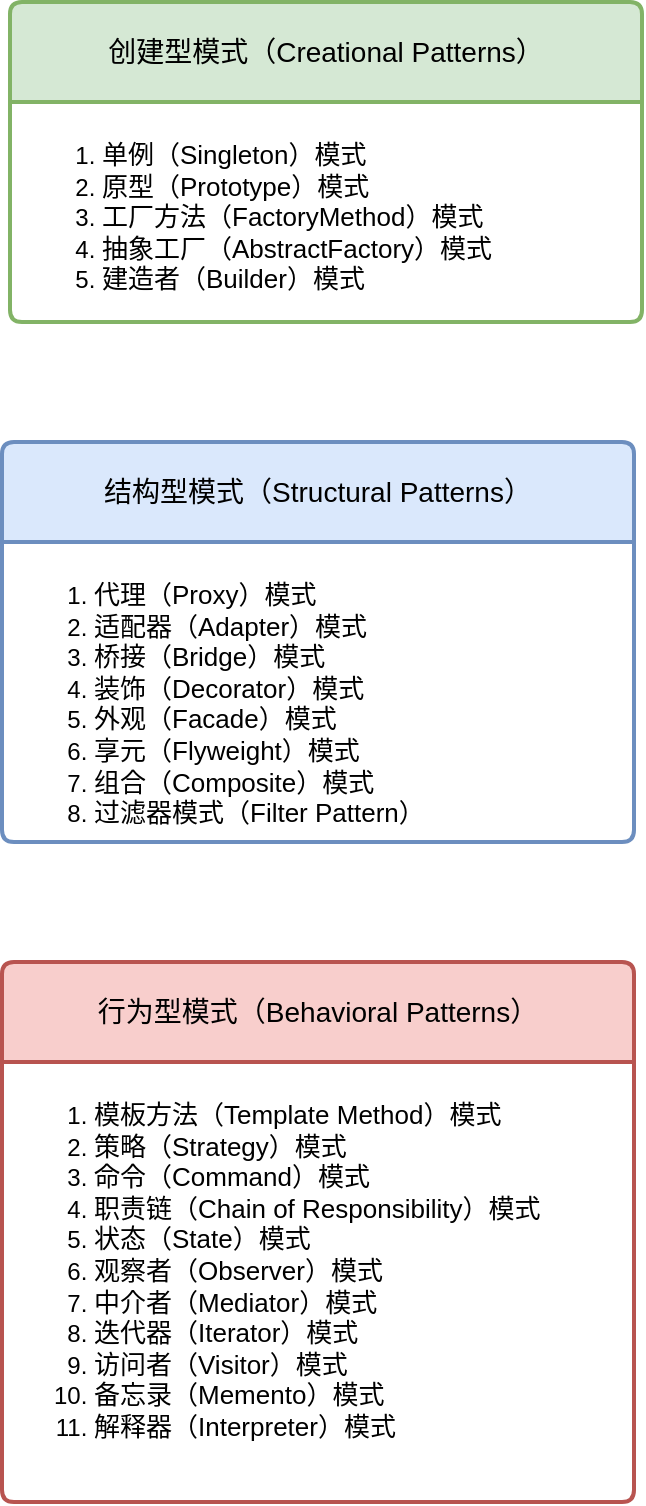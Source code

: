 <mxfile version="28.0.5" pages="3">
  <diagram id="zRVN3s2uPfJnkFUQuOGw" name="设计模式总览">
    <mxGraphModel dx="1426" dy="743" grid="1" gridSize="10" guides="1" tooltips="1" connect="1" arrows="1" fold="1" page="1" pageScale="1" pageWidth="827" pageHeight="1169" math="0" shadow="0">
      <root>
        <mxCell id="0" />
        <mxCell id="1" parent="0" />
        <mxCell id="wAoLEg8Pgq-Iw8aR-I5j-6" value="创建型模式（Creational Patterns）" style="swimlane;childLayout=stackLayout;horizontal=1;startSize=50;horizontalStack=0;rounded=1;fontSize=14;fontStyle=0;strokeWidth=2;resizeParent=0;resizeLast=1;shadow=0;dashed=0;align=center;arcSize=4;whiteSpace=wrap;html=1;fillColor=#d5e8d4;strokeColor=#82b366;" vertex="1" parent="1">
          <mxGeometry x="54" y="110" width="316" height="160" as="geometry" />
        </mxCell>
        <mxCell id="wAoLEg8Pgq-Iw8aR-I5j-7" value="&lt;ol&gt;&lt;li&gt;&lt;font style=&quot;font-size: 13px;&quot;&gt;单例（Singleton）模式&lt;/font&gt;&lt;/li&gt;&lt;li&gt;&lt;font style=&quot;font-size: 13px;&quot;&gt;原型（Prototype）模式&lt;/font&gt;&lt;/li&gt;&lt;li&gt;&lt;font style=&quot;font-size: 13px;&quot;&gt;工厂方法（FactoryMethod）模式&lt;/font&gt;&lt;/li&gt;&lt;li&gt;&lt;font style=&quot;font-size: 13px;&quot;&gt;抽象工厂（AbstractFactory）模式&lt;/font&gt;&lt;/li&gt;&lt;li&gt;&lt;font style=&quot;font-size: 13px;&quot;&gt;建造者（Builder）模式&lt;/font&gt;&lt;/li&gt;&lt;/ol&gt;" style="align=left;strokeColor=none;fillColor=none;spacingLeft=4;spacingRight=4;fontSize=12;verticalAlign=top;resizable=0;rotatable=0;part=1;html=1;whiteSpace=wrap;" vertex="1" parent="wAoLEg8Pgq-Iw8aR-I5j-6">
          <mxGeometry y="50" width="316" height="110" as="geometry" />
        </mxCell>
        <mxCell id="qGMsyxO-o0y64ilo2A73-3" value="结构型模式（Structural Patterns）" style="swimlane;childLayout=stackLayout;horizontal=1;startSize=50;horizontalStack=0;rounded=1;fontSize=14;fontStyle=0;strokeWidth=2;resizeParent=0;resizeLast=1;shadow=0;dashed=0;align=center;arcSize=4;whiteSpace=wrap;html=1;fillColor=#dae8fc;strokeColor=#6c8ebf;" vertex="1" parent="1">
          <mxGeometry x="50" y="330" width="316" height="200" as="geometry" />
        </mxCell>
        <mxCell id="qGMsyxO-o0y64ilo2A73-4" value="&lt;ol&gt;&lt;li&gt;&lt;span style=&quot;font-size: 13px; background-color: transparent; color: light-dark(rgb(0, 0, 0), rgb(255, 255, 255));&quot;&gt;代理（Proxy）模式&lt;/span&gt;&lt;/li&gt;&lt;li&gt;&lt;span style=&quot;font-size: 13px; background-color: transparent; color: light-dark(rgb(0, 0, 0), rgb(255, 255, 255));&quot;&gt;适配器（Adapter）模式&lt;/span&gt;&lt;/li&gt;&lt;li&gt;&lt;span style=&quot;font-size: 13px; background-color: transparent; color: light-dark(rgb(0, 0, 0), rgb(255, 255, 255));&quot;&gt;桥接（Bridge）模式&lt;/span&gt;&lt;/li&gt;&lt;li&gt;&lt;span style=&quot;font-size: 13px; background-color: transparent; color: light-dark(rgb(0, 0, 0), rgb(255, 255, 255));&quot;&gt;装饰（Decorator）模式&lt;/span&gt;&lt;/li&gt;&lt;li&gt;&lt;span style=&quot;font-size: 13px; background-color: transparent; color: light-dark(rgb(0, 0, 0), rgb(255, 255, 255));&quot;&gt;外观（Facade）模式&lt;/span&gt;&lt;/li&gt;&lt;li&gt;&lt;span style=&quot;font-size: 13px; background-color: transparent; color: light-dark(rgb(0, 0, 0), rgb(255, 255, 255));&quot;&gt;享元（Flyweight）模式&lt;/span&gt;&lt;/li&gt;&lt;li&gt;&lt;span style=&quot;font-size: 13px; background-color: transparent; color: light-dark(rgb(0, 0, 0), rgb(255, 255, 255));&quot;&gt;组合（Composite）模式&lt;/span&gt;&lt;/li&gt;&lt;li&gt;&lt;span style=&quot;font-size: 13px; background-color: transparent; color: light-dark(rgb(0, 0, 0), rgb(255, 255, 255));&quot;&gt;过滤器模式（Filter Pattern）&lt;/span&gt;&lt;/li&gt;&lt;/ol&gt;" style="align=left;strokeColor=none;fillColor=none;spacingLeft=4;spacingRight=4;fontSize=12;verticalAlign=top;resizable=0;rotatable=0;part=1;html=1;whiteSpace=wrap;" vertex="1" parent="qGMsyxO-o0y64ilo2A73-3">
          <mxGeometry y="50" width="316" height="150" as="geometry" />
        </mxCell>
        <mxCell id="Pu4IM1onjuimVq4AnpsN-2" value="&lt;span style=&quot;text-align: left;&quot;&gt;&lt;font&gt;行为型模式（Behavioral Patterns）&lt;/font&gt;&lt;/span&gt;" style="swimlane;childLayout=stackLayout;horizontal=1;startSize=50;horizontalStack=0;rounded=1;fontSize=14;fontStyle=0;strokeWidth=2;resizeParent=0;resizeLast=1;shadow=0;dashed=0;align=center;arcSize=4;whiteSpace=wrap;html=1;fillColor=#f8cecc;strokeColor=#b85450;" vertex="1" parent="1">
          <mxGeometry x="50" y="590" width="316" height="270" as="geometry" />
        </mxCell>
        <mxCell id="Pu4IM1onjuimVq4AnpsN-3" value="&lt;ol&gt;&lt;li&gt;&lt;span style=&quot;font-size: 13px; background-color: transparent; color: light-dark(rgb(0, 0, 0), rgb(255, 255, 255));&quot;&gt;模板方法（Template Method）模式&lt;/span&gt;&lt;/li&gt;&lt;li&gt;&lt;span style=&quot;font-size: 13px;&quot;&gt;策略（Strategy）模式&lt;/span&gt;&lt;/li&gt;&lt;li&gt;&lt;span style=&quot;font-size: 13px;&quot;&gt;命令（Command）模式&lt;/span&gt;&lt;/li&gt;&lt;li&gt;&lt;span style=&quot;font-size: 13px;&quot;&gt;职责链（Chain of Responsibility）模式&lt;/span&gt;&lt;/li&gt;&lt;li&gt;&lt;span style=&quot;font-size: 13px;&quot;&gt;状态（State）模式&lt;/span&gt;&lt;/li&gt;&lt;li&gt;&lt;span style=&quot;font-size: 13px;&quot;&gt;观察者（Observer）模式&lt;/span&gt;&lt;/li&gt;&lt;li&gt;&lt;span style=&quot;font-size: 13px;&quot;&gt;中介者（Mediator）模式&lt;/span&gt;&lt;/li&gt;&lt;li&gt;&lt;span style=&quot;font-size: 13px;&quot;&gt;迭代器（Iterator）模式&lt;/span&gt;&lt;/li&gt;&lt;li&gt;&lt;span style=&quot;font-size: 13px;&quot;&gt;访问者（Visitor）模式&lt;/span&gt;&lt;/li&gt;&lt;li&gt;&lt;span style=&quot;font-size: 13px;&quot;&gt;备忘录（Memento）模式&lt;/span&gt;&lt;/li&gt;&lt;li&gt;&lt;span style=&quot;font-size: 13px;&quot;&gt;解释器（Interpreter）模式&lt;/span&gt;&lt;/li&gt;&lt;/ol&gt;" style="align=left;strokeColor=none;fillColor=none;spacingLeft=4;spacingRight=4;fontSize=12;verticalAlign=top;resizable=0;rotatable=0;part=1;html=1;whiteSpace=wrap;" vertex="1" parent="Pu4IM1onjuimVq4AnpsN-2">
          <mxGeometry y="50" width="316" height="220" as="geometry" />
        </mxCell>
      </root>
    </mxGraphModel>
  </diagram>
  <diagram id="s9Nj-BNSNQLIezm4u_ZE" name="创建型-单例设计模式">
    <mxGraphModel dx="786" dy="463" grid="1" gridSize="10" guides="1" tooltips="1" connect="1" arrows="1" fold="1" page="1" pageScale="1" pageWidth="827" pageHeight="1169" math="0" shadow="0">
      <root>
        <mxCell id="0" />
        <mxCell id="1" parent="0" />
      </root>
    </mxGraphModel>
  </diagram>
  <diagram name="创建型-工厂设计模式" id="Page-1">
    <mxGraphModel dx="1426" dy="743" grid="1" gridSize="10" guides="1" tooltips="1" connect="1" arrows="1" fold="1" page="1" pageScale="1" pageWidth="827" pageHeight="1169" math="0" shadow="0">
      <root>
        <mxCell id="0" />
        <mxCell id="1" parent="0" />
        <UserObject label="&lt;div style=&quot;font-size: 1px&quot;&gt;&lt;p style=&quot;text-align:center;margin-left:0;margin-right:0;margin-top:0px;margin-bottom:0px;text-indent:0;vertical-align:middle;direction:ltr;&quot;&gt;&lt;font style=&quot;font-size:12px;font-family:0;color:#000000;direction:ltr;letter-spacing:0px;line-height:120%;opacity:1&quot;&gt;抽象类Car&lt;/font&gt;&lt;/p&gt;&lt;/div&gt;" tags="Background" id="2">
          <mxCell style="verticalAlign=middle;align=center;overflow=width;vsdxID=1;fillColor=#fbeada;gradientColor=none;shape=stencil(hZJLEoIwDIZP06VMSQZ0j3gPRop0rJQpD/H2UoMCLQ67JP2S/EnKMGnKrBYMeNMafRdPmbclwzMDkFUpjGxHi2HKMCm0ETejuyonv84saa2H7m2FgfLCOIiPNgv4iyL8410IVrJawCcMEP/D185Q6XCqzaMgiic+XCbwATaQX+wLod8W18ymTH8mB3eFHnydswjwGVjPgn5b3N3lzuJHYz5ZIZWiiy/f3ROPIfoemL4B);strokeColor=#000000;strokeWidth=2;spacingTop=-3;spacingBottom=-3;spacingLeft=-3;spacingRight=-3;points=[];labelBackgroundColor=none;rounded=0;html=1;whiteSpace=wrap;" parent="1" vertex="1">
            <mxGeometry x="111" y="286" width="100" height="50" as="geometry" />
          </mxCell>
        </UserObject>
        <UserObject label="&lt;div style=&quot;font-size: 1px&quot;&gt;&lt;p style=&quot;text-align:center;margin-left:0;margin-right:0;margin-top:0px;margin-bottom:0px;text-indent:0;vertical-align:middle;direction:ltr;&quot;&gt;&lt;font style=&quot;font-size:12px;font-family:0;color:#000000;direction:ltr;letter-spacing:0px;line-height:120%;opacity:1&quot;&gt;具体类A-VanCar&lt;/font&gt;&lt;/p&gt;&lt;/div&gt;" tags="Background" id="3">
          <mxCell style="verticalAlign=middle;align=center;overflow=width;vsdxID=2;fillColor=#fadcdb;gradientColor=none;shape=stencil(nZBRDoQgDERP03+WHsHFe5iISyOCQdT19kIaIxq//Jtp3zTpAFaTaUYNUkwx+F6v1EYD+AUpyRkdKCYFqACrzgf9C352LfuxyWRWg1/yhT/nRE5IsZWuZtCSK8CPeI0e/hF+jV7AJM4PO7KWCyr390bSiNtEtQM=);strokeColor=#000000;strokeWidth=2;spacingTop=-3;spacingBottom=-3;spacingLeft=-3;spacingRight=-3;points=[];labelBackgroundColor=none;rounded=0;html=1;whiteSpace=wrap;" parent="1" vertex="1">
            <mxGeometry x="295" y="232" width="149" height="54" as="geometry" />
          </mxCell>
        </UserObject>
        <UserObject label="&lt;div style=&quot;font-size: 1px&quot;&gt;&lt;p style=&quot;text-align:center;margin-left:0;margin-right:0;margin-top:0px;margin-bottom:0px;text-indent:0;vertical-align:middle;direction:ltr;&quot;&gt;&lt;font style=&quot;font-size:12px;font-family:0;color:#000000;direction:ltr;letter-spacing:0px;line-height:120%;opacity:1&quot;&gt;具体类B-Sedan&lt;/font&gt;&lt;/p&gt;&lt;/div&gt;" tags="Background" id="4">
          <mxCell style="verticalAlign=middle;align=center;overflow=width;vsdxID=3;fillColor=#fadcdb;gradientColor=none;shape=stencil(nZBRDoQgDERP03+WHsHFe5iISyOCQdT19kIaIxq//Jtp3zTpAFaTaUYNUkwx+F6v1EYD+AUpyRkdKCYFqACrzgf9C352LfuxyWRWg1/yhT/nRE5IsZWuZtCSK8CPeI0e/hF+jV7AJM4PO7KWCyr390bSiNtEtQM=);strokeColor=#000000;strokeWidth=2;spacingTop=-3;spacingBottom=-3;spacingLeft=-3;spacingRight=-3;points=[];labelBackgroundColor=none;rounded=0;html=1;whiteSpace=wrap;" parent="1" vertex="1">
            <mxGeometry x="295" y="336" width="149" height="54" as="geometry" />
          </mxCell>
        </UserObject>
        <UserObject label="&lt;div style=&quot;font-size: 1px&quot;&gt;&lt;p style=&quot;text-align:center;margin-left:0;margin-right:0;margin-top:0px;margin-bottom:0px;text-indent:0;vertical-align:middle;direction:ltr;&quot;&gt;&lt;font style=&quot;font-size:12px;font-family:0;color:#000000;direction:ltr;letter-spacing:0px;line-height:120%;opacity:1&quot;&gt;BuildSimpleCarFactory&lt;/font&gt;&lt;/p&gt;&lt;/div&gt;" tags="Background" id="5">
          <mxCell style="verticalAlign=middle;align=center;overflow=width;vsdxID=4;fillColor=#e5f6da;gradientColor=none;shape=stencil(nZBRDoQgDERP03+WHsHFe5iISyOCQdT19kIaIxq//Jtp3zTpAFaTaUYNUkwx+F6v1EYD+AUpyRkdKCYFqACrzgf9C352LfuxyWRWg1/yhT/nRE5IsZWuZtCSK8CPeI0e/hF+jV7AJM4PO7KWCyr390bSiNtEtQM=);strokeColor=#000000;strokeWidth=2;spacingTop=-3;spacingBottom=-3;spacingLeft=-3;spacingRight=-3;points=[];labelBackgroundColor=none;rounded=0;html=1;whiteSpace=wrap;" parent="1" vertex="1">
            <mxGeometry x="513" y="284" width="197" height="66" as="geometry" />
          </mxCell>
        </UserObject>
        <UserObject label="&lt;div style=&quot;font-size: 1px&quot;&gt;&lt;p style=&quot;text-align:center;margin-left:0;margin-right:0;margin-top:0px;margin-bottom:0px;text-indent:0;vertical-align:middle;direction:ltr;&quot;&gt;&lt;font style=&quot;font-size:12px;font-family:0;color:#000000;direction:ltr;letter-spacing:0px;line-height:120%;opacity:1&quot;&gt;if (&amp;quot;mysql&amp;quot;.equalsIgnoreCase(type)) {&lt;br/&gt;   return &lt;/font&gt;&lt;font style=&quot;font-size:12px;font-family:0;color:#000000;direction:ltr;letter-spacing:0px;line-height:120%;opacity:1&quot;&gt;&lt;b&gt;new MysqlDBConnect&lt;/b&gt;&lt;/font&gt;&lt;font style=&quot;font-size:12px;font-family:0;color:#000000;direction:ltr;letter-spacing:0px;line-height:120%;opacity:1&quot;&gt;(&amp;quot;muser&amp;quot;, &amp;quot;jdbc.mysql&amp;quot;);&lt;br/&gt;} else if (&amp;quot;azure&amp;quot;.equalsIgnoreCase(type)) {&lt;br/&gt;   return &lt;/font&gt;&lt;font style=&quot;font-size:12px;font-family:0;color:#000000;direction:ltr;letter-spacing:0px;line-height:120%;opacity:1&quot;&gt;&lt;b&gt;new AzureDBConnect&lt;/b&gt;&lt;/font&gt;&lt;font style=&quot;font-size:12px;font-family:0;color:#000000;direction:ltr;letter-spacing:0px;line-height:120%;opacity:1&quot;&gt;(&amp;quot;azureUser&amp;quot;, &amp;quot;jdbc.azure&amp;quot;);&lt;br/&gt;}&lt;/font&gt;&lt;/p&gt;&lt;/div&gt;" tags="Background" id="6">
          <mxCell style="verticalAlign=middle;align=center;overflow=width;vsdxID=5;fillColor=#fff7bc;gradientColor=none;shape=stencil(UzV2Ls5ILEhVNTIoLinKz04tz0wpyVA1dlE1MsrMy0gtyiwBslSNXVWNndPyi1LTi/JL81Ig/IJEkEoQKze/DGRCBUSfAUiHkUElMs8NojAnMw9JoaWZnqEZsYoNDVDNNTTVMzIhQbkBHrPJVkqeQiADEXZpmTk5yDLooQwUgsSQsSsA);strokeColor=none;strokeWidth=0;spacingTop=-3;spacingBottom=-3;spacingLeft=-3;spacingRight=-3;points=[];labelBackgroundColor=none;rounded=0;html=1;whiteSpace=wrap;" parent="1" vertex="1">
            <mxGeometry x="790" y="264.5" width="417" height="105" as="geometry" />
          </mxCell>
        </UserObject>
        <UserObject label="" tags="Background" id="7">
          <mxCell style="vsdxID=6;fillColor=#fff7bc;gradientColor=none;shape=stencil(UzV2Ls5ILEhVNTIoLinKz04tz0wpyVA1dlE1MsrMy0gtyiwBslSNXVWNndPyi1LTi/JL81Ig/IJEkEoQKze/DGRCBUSfpZmeoRlIl5FBJUTEAMxzgyjOyczDq9jQVM/IBLcGQwMDUpQTcAyQgfBGWmZODrIMuoeBQpDAMnYFAA==);strokeColor=none;strokeWidth=0;spacingTop=-3;spacingBottom=-3;spacingLeft=-3;spacingRight=-3;points=[];labelBackgroundColor=none;rounded=0;html=1;whiteSpace=wrap;" parent="1" vertex="1">
            <mxGeometry x="762" y="258" width="417" height="105" as="geometry" />
          </mxCell>
        </UserObject>
        <UserObject label="" tags="Background" id="8">
          <mxCell style="vsdxID=7;fillColor=none;gradientColor=none;shape=stencil(UzV2Ls5ILEhVNTIoLinKz04tz0wpyVA1dlE1MsrMy0gtyiwBslSNXVWNndPyi1LTi/JL81Ig/IJEkEoQKze/DGRCBUSfAUiHkUElMs8NojAnMw9JoaWZnqEZsYoNDVDNNTTVMzIhQbkBHrPJVkqeQiADEXZADnrAAoUgkWLsCgA=);strokeColor=none;strokeWidth=0;spacingTop=-3;spacingBottom=-3;spacingLeft=-3;spacingRight=-3;points=[];labelBackgroundColor=none;rounded=0;html=1;whiteSpace=wrap;" parent="1" vertex="1">
            <mxGeometry x="762" y="258" width="417" height="105" as="geometry" />
          </mxCell>
        </UserObject>
        <UserObject label="&lt;div style=&quot;font-size: 1px&quot;&gt;&lt;p style=&quot;text-align:center;margin-left:0;margin-right:0;margin-top:0px;margin-bottom:0px;text-indent:0;vertical-align:middle;direction:ltr;&quot;&gt;&lt;font style=&quot;font-size: 16px; color: rgb(0, 0, 0); direction: ltr; letter-spacing: 0px; line-height: 120%; opacity: 1;&quot;&gt;&lt;b&gt;简单工厂模式：&lt;/b&gt;&lt;/font&gt;&lt;/p&gt;&lt;/div&gt;" tags="Background" id="9">
          <mxCell style="verticalAlign=middle;align=center;overflow=width;vsdxID=8;fillColor=none;gradientColor=none;shape=stencil(nZBLDoAgDERP0z3SI/i5B4koRAWC+Lu9kMaIxpW7mfZNkw5gOSvhJHA2B28Huek2KMAKONdGSa9DVIA1YNlZL3tvF9OSdyKRSU12TRd2yrGU4OzIXUPgqE0GFuw3evlP+Df6AKO4P6Ry8t27jTiiJrE+AQ==);strokeColor=#000000;strokeWidth=2;spacingTop=-3;spacingBottom=-3;spacingLeft=-3;spacingRight=-3;points=[];labelBackgroundColor=none;rounded=0;html=1;whiteSpace=wrap;" parent="1" vertex="1">
            <mxGeometry x="111" y="150" width="127" height="40" as="geometry" />
          </mxCell>
        </UserObject>
        <UserObject label="&lt;div style=&quot;font-size: 1px&quot;&gt;&lt;p style=&quot;text-align:center;margin-left:0;margin-right:0;margin-top:0px;margin-bottom:0px;text-indent:0;vertical-align:middle;direction:ltr;&quot;&gt;&lt;font style=&quot;font-size: 12px; color: rgb(0, 0, 0); direction: ltr; letter-spacing: 0px; line-height: 120%; opacity: 1;&quot;&gt;违背开闭原则，说白了就是代码耦合度高。&lt;/font&gt;&lt;/p&gt;&lt;p style=&quot;text-align:center;margin-left:0;margin-right:0;margin-top:0px;margin-bottom:0px;text-indent:0;vertical-align:middle;direction:ltr;&quot;&gt;&lt;font style=&quot;font-size: 12px; color: rgb(0, 0, 0); direction: ltr; letter-spacing: 0px; line-height: 120%; opacity: 1;&quot;&gt;如果你要扩展，就要新增else&lt;/font&gt;&lt;/p&gt;&lt;/div&gt;" tags="Background" id="10">
          <mxCell style="verticalAlign=middle;align=center;overflow=width;vsdxID=9;fillColor=none;gradientColor=none;shape=stencil(nZBLDoAgDERP0z3SI/i5B4koRAWC+Lu9kMaIxpW7mfZNkw5gOSvhJHA2B28Huek2KMAKONdGSa9DVIA1YNlZL3tvF9OSdyKRSU12TRd2yrGU4OzIXUPgqE0GFuw3evlP+Df6AKO4P6Ry8t27jTiiJrE+AQ==);strokeColor=#000000;strokeWidth=2;spacingTop=-3;spacingBottom=-3;spacingLeft=-3;spacingRight=-3;points=[];labelBackgroundColor=none;rounded=0;html=1;whiteSpace=wrap;" parent="1" vertex="1">
            <mxGeometry x="111" y="450" width="387" height="40" as="geometry" />
          </mxCell>
        </UserObject>
        <UserObject label="&lt;div style=&quot;font-size: 1px&quot;&gt;&lt;p style=&quot;text-align:center;margin-left:0;margin-right:0;margin-top:0px;margin-bottom:0px;text-indent:0;vertical-align:middle;direction:ltr;&quot;&gt;&lt;font style=&quot;font-size:12px;font-family:0;color:#000000;direction:ltr;letter-spacing:0px;line-height:120%;opacity:1&quot;&gt;extends&lt;/font&gt;&lt;/p&gt;&lt;/div&gt;" tags="Background" id="11">
          <mxCell style="vsdxID=10;edgeStyle=none;startArrow=none;endArrow=block;startSize=5;endSize=5;strokeWidth=2;spacingTop=0;spacingBottom=0;spacingLeft=0;spacingRight=0;verticalAlign=middle;html=1;labelBackgroundColor=#ffffff;rounded=0;align=center;exitX=0;exitY=0.5;exitDx=0;exitDy=0;exitPerimeter=0;entryX=0.5;entryY=1;entryDx=0;entryDy=0;entryPerimeter=0;" parent="1" source="4" target="2" edge="1">
            <mxGeometry x="-0.317" y="7" relative="1" as="geometry">
              <mxPoint as="offset" />
              <Array as="points">
                <mxPoint x="161" y="363" />
              </Array>
            </mxGeometry>
          </mxCell>
        </UserObject>
        <UserObject label="&lt;div style=&quot;font-size: 1px&quot;&gt;&lt;p style=&quot;text-align:center;margin-left:0;margin-right:0;margin-top:0px;margin-bottom:0px;text-indent:0;vertical-align:middle;direction:ltr;&quot;&gt;&lt;font style=&quot;font-size:12px;font-family:0;color:#000000;direction:ltr;letter-spacing:0px;line-height:120%;opacity:1&quot;&gt;extends&lt;/font&gt;&lt;/p&gt;&lt;/div&gt;" tags="Background" id="12">
          <mxCell style="vsdxID=11;edgeStyle=none;startArrow=none;endArrow=block;startSize=5;endSize=5;strokeWidth=2;spacingTop=0;spacingBottom=0;spacingLeft=0;spacingRight=0;verticalAlign=middle;html=1;labelBackgroundColor=#ffffff;rounded=0;align=center;exitX=0;exitY=0.5;exitDx=0;exitDy=0;exitPerimeter=0;entryX=0.5;entryY=0;entryDx=0;entryDy=0;entryPerimeter=0;" parent="1" source="3" target="2" edge="1">
            <mxGeometry relative="1" as="geometry">
              <mxPoint x="34" as="offset" />
              <Array as="points">
                <mxPoint x="161" y="259" />
              </Array>
            </mxGeometry>
          </mxCell>
        </UserObject>
        <UserObject label="" tags="Background" id="13">
          <mxCell style="vsdxID=12;edgeStyle=none;dashed=1;dashPattern=1.00 4.00;startArrow=none;endArrow=block;startSize=5;endSize=5;strokeWidth=2;spacingTop=0;spacingBottom=0;spacingLeft=0;spacingRight=0;verticalAlign=middle;html=1;labelBackgroundColor=#ffffff;rounded=0;exitX=0.497;exitY=0;exitDx=0;exitDy=0;exitPerimeter=0;entryX=1;entryY=0.5;entryDx=0;entryDy=0;entryPerimeter=0;" parent="1" source="5" target="3" edge="1">
            <mxGeometry relative="1" as="geometry">
              <mxPoint x="70" y="101" as="offset" />
              <Array as="points">
                <mxPoint x="608" y="259" />
              </Array>
            </mxGeometry>
          </mxCell>
        </UserObject>
        <UserObject label="" tags="Background" id="14">
          <mxCell style="vsdxID=13;edgeStyle=none;dashed=1;dashPattern=1.00 4.00;startArrow=none;endArrow=block;startSize=5;endSize=5;strokeWidth=2;spacingTop=0;spacingBottom=0;spacingLeft=0;spacingRight=0;verticalAlign=middle;html=1;labelBackgroundColor=#ffffff;rounded=0;exitX=0.497;exitY=1;exitDx=0;exitDy=0;exitPerimeter=0;entryX=1;entryY=0.5;entryDx=0;entryDy=0;entryPerimeter=0;" parent="1" source="5" target="4" edge="1">
            <mxGeometry relative="1" as="geometry">
              <mxPoint x="70" y="101" as="offset" />
              <Array as="points">
                <mxPoint x="608" y="363" />
              </Array>
            </mxGeometry>
          </mxCell>
        </UserObject>
        <UserObject label="" tags="Background" id="15">
          <mxCell style="vsdxID=14;edgeStyle=none;startArrow=none;endArrow=block;startSize=5;endSize=5;strokeWidth=2;spacingTop=0;spacingBottom=0;spacingLeft=0;spacingRight=0;verticalAlign=middle;html=1;labelBackgroundColor=#ffffff;rounded=0;exitX=1;exitY=0.5;exitDx=0;exitDy=0;exitPerimeter=0;entryX=0;entryY=0.505;entryDx=0;entryDy=0;entryPerimeter=0;" parent="1" source="5" target="6" edge="1">
            <mxGeometry relative="1" as="geometry">
              <mxPoint x="-29" y="102" as="offset" />
              <Array as="points" />
            </mxGeometry>
          </mxCell>
        </UserObject>
        <UserObject label="&lt;div style=&quot;&quot;&gt;&lt;p style=&quot;text-align: center; margin: 0px; text-indent: 0px; vertical-align: middle; direction: ltr;&quot;&gt;&lt;span style=&quot;font-size: 16px;&quot;&gt;&lt;b&gt;工厂方法模式&lt;/b&gt;&lt;/span&gt;&lt;/p&gt;&lt;/div&gt;" tags="Background" id="YFfJXEZBGBs_gFEX884V-15">
          <mxCell style="verticalAlign=middle;align=center;overflow=width;vsdxID=8;fillColor=none;gradientColor=none;shape=stencil(nZBLDoAgDERP0z3SI/i5B4koRAWC+Lu9kMaIxpW7mfZNkw5gOSvhJHA2B28Huek2KMAKONdGSa9DVIA1YNlZL3tvF9OSdyKRSU12TRd2yrGU4OzIXUPgqE0GFuw3evlP+Df6AKO4P6Ry8t27jTiiJrE+AQ==);strokeColor=#000000;strokeWidth=2;spacingTop=-3;spacingBottom=-3;spacingLeft=-3;spacingRight=-3;points=[];labelBackgroundColor=none;rounded=0;html=1;whiteSpace=wrap;" vertex="1" parent="1">
            <mxGeometry x="111" y="630" width="127" height="40" as="geometry" />
          </mxCell>
        </UserObject>
        <mxCell id="YFfJXEZBGBs_gFEX884V-17" value="抽象类DBConnect" style="rounded=1;whiteSpace=wrap;html=1;fillColor=#ffe6cc;strokeColor=#d79b00;" vertex="1" parent="1">
          <mxGeometry x="80" y="760" width="120" height="60" as="geometry" />
        </mxCell>
        <mxCell id="YFfJXEZBGBs_gFEX884V-20" value="" style="edgeStyle=orthogonalEdgeStyle;rounded=0;orthogonalLoop=1;jettySize=auto;html=1;" edge="1" parent="1" source="YFfJXEZBGBs_gFEX884V-18" target="YFfJXEZBGBs_gFEX884V-17">
          <mxGeometry relative="1" as="geometry">
            <Array as="points">
              <mxPoint x="150" y="730" />
            </Array>
          </mxGeometry>
        </mxCell>
        <mxCell id="YFfJXEZBGBs_gFEX884V-23" value="extends" style="edgeLabel;html=1;align=center;verticalAlign=middle;resizable=0;points=[];" vertex="1" connectable="0" parent="YFfJXEZBGBs_gFEX884V-20">
          <mxGeometry x="-0.222" y="1" relative="1" as="geometry">
            <mxPoint as="offset" />
          </mxGeometry>
        </mxCell>
        <mxCell id="YFfJXEZBGBs_gFEX884V-18" value="具体类-MysqlConnect" style="rounded=0;whiteSpace=wrap;html=1;fillColor=#f8cecc;strokeColor=#b85450;" vertex="1" parent="1">
          <mxGeometry x="300" y="700" width="160" height="60" as="geometry" />
        </mxCell>
        <mxCell id="YFfJXEZBGBs_gFEX884V-19" value="具体类-AzureConnect" style="rounded=0;whiteSpace=wrap;html=1;fillColor=#f8cecc;strokeColor=#b85450;" vertex="1" parent="1">
          <mxGeometry x="300" y="830" width="160" height="60" as="geometry" />
        </mxCell>
        <mxCell id="YFfJXEZBGBs_gFEX884V-25" style="edgeStyle=orthogonalEdgeStyle;rounded=0;orthogonalLoop=1;jettySize=auto;html=1;entryX=0.583;entryY=1.033;entryDx=0;entryDy=0;entryPerimeter=0;" edge="1" parent="1" source="YFfJXEZBGBs_gFEX884V-19" target="YFfJXEZBGBs_gFEX884V-17">
          <mxGeometry relative="1" as="geometry" />
        </mxCell>
        <mxCell id="YFfJXEZBGBs_gFEX884V-26" value="extends" style="edgeLabel;html=1;align=center;verticalAlign=middle;resizable=0;points=[];" vertex="1" connectable="0" parent="YFfJXEZBGBs_gFEX884V-25">
          <mxGeometry x="-0.426" y="2" relative="1" as="geometry">
            <mxPoint x="-6" y="-2" as="offset" />
          </mxGeometry>
        </mxCell>
        <mxCell id="YFfJXEZBGBs_gFEX884V-30" style="edgeStyle=orthogonalEdgeStyle;rounded=0;orthogonalLoop=1;jettySize=auto;html=1;entryX=0.5;entryY=0;entryDx=0;entryDy=0;" edge="1" parent="1" source="YFfJXEZBGBs_gFEX884V-27" target="YFfJXEZBGBs_gFEX884V-28">
          <mxGeometry relative="1" as="geometry" />
        </mxCell>
        <mxCell id="YFfJXEZBGBs_gFEX884V-32" value="extends" style="edgeLabel;html=1;align=center;verticalAlign=middle;resizable=0;points=[];" vertex="1" connectable="0" parent="YFfJXEZBGBs_gFEX884V-30">
          <mxGeometry x="-0.348" y="1" relative="1" as="geometry">
            <mxPoint as="offset" />
          </mxGeometry>
        </mxCell>
        <mxCell id="YFfJXEZBGBs_gFEX884V-39" style="edgeStyle=orthogonalEdgeStyle;rounded=0;orthogonalLoop=1;jettySize=auto;html=1;entryX=1;entryY=0.5;entryDx=0;entryDy=0;dashed=1;" edge="1" parent="1" source="YFfJXEZBGBs_gFEX884V-27" target="YFfJXEZBGBs_gFEX884V-18">
          <mxGeometry relative="1" as="geometry" />
        </mxCell>
        <mxCell id="YFfJXEZBGBs_gFEX884V-27" value="具体工厂类-MysqlConnectFactory" style="rounded=0;whiteSpace=wrap;html=1;fillColor=#dae8fc;strokeColor=#6c8ebf;" vertex="1" parent="1">
          <mxGeometry x="600" y="700" width="162" height="60" as="geometry" />
        </mxCell>
        <mxCell id="YFfJXEZBGBs_gFEX884V-28" value="抽象工厂类-AbstractDBConnectFactory" style="rounded=1;whiteSpace=wrap;html=1;fillColor=#d5e8d4;strokeColor=#82b366;" vertex="1" parent="1">
          <mxGeometry x="827" y="760" width="280" height="60" as="geometry" />
        </mxCell>
        <mxCell id="YFfJXEZBGBs_gFEX884V-31" style="edgeStyle=orthogonalEdgeStyle;rounded=0;orthogonalLoop=1;jettySize=auto;html=1;entryX=0.5;entryY=1;entryDx=0;entryDy=0;" edge="1" parent="1" source="YFfJXEZBGBs_gFEX884V-29" target="YFfJXEZBGBs_gFEX884V-28">
          <mxGeometry relative="1" as="geometry" />
        </mxCell>
        <mxCell id="YFfJXEZBGBs_gFEX884V-33" value="extends" style="edgeLabel;html=1;align=center;verticalAlign=middle;resizable=0;points=[];" vertex="1" connectable="0" parent="YFfJXEZBGBs_gFEX884V-31">
          <mxGeometry x="-0.369" y="-2" relative="1" as="geometry">
            <mxPoint as="offset" />
          </mxGeometry>
        </mxCell>
        <mxCell id="YFfJXEZBGBs_gFEX884V-40" style="edgeStyle=orthogonalEdgeStyle;rounded=0;orthogonalLoop=1;jettySize=auto;html=1;entryX=1;entryY=0.5;entryDx=0;entryDy=0;dashed=1;" edge="1" parent="1" source="YFfJXEZBGBs_gFEX884V-29" target="YFfJXEZBGBs_gFEX884V-19">
          <mxGeometry relative="1" as="geometry" />
        </mxCell>
        <mxCell id="YFfJXEZBGBs_gFEX884V-29" value="具体工厂类-AzureConnectFactory" style="rounded=0;whiteSpace=wrap;html=1;fillColor=#dae8fc;strokeColor=#6c8ebf;" vertex="1" parent="1">
          <mxGeometry x="602" y="830" width="160" height="60" as="geometry" />
        </mxCell>
        <mxCell id="YFfJXEZBGBs_gFEX884V-34" value="用来创建MysqlConnect对象" style="text;html=1;align=center;verticalAlign=middle;whiteSpace=wrap;rounded=0;" vertex="1" parent="1">
          <mxGeometry x="610" y="670" width="170" height="30" as="geometry" />
        </mxCell>
        <mxCell id="YFfJXEZBGBs_gFEX884V-35" value="用来创建AzureConnect对象" style="text;html=1;align=center;verticalAlign=middle;whiteSpace=wrap;rounded=0;" vertex="1" parent="1">
          <mxGeometry x="602" y="890" width="170" height="30" as="geometry" />
        </mxCell>
        <mxCell id="YFfJXEZBGBs_gFEX884V-41" value="满足了开闭原则。如果想要获取其他DB连接的对象，就去新建xxxConnect类，以及具体工厂类xxxConnectFactory&lt;div&gt;虽说满足了开闭原则，&lt;/div&gt;&lt;div&gt;但是会发现如果想要增加一个功能，那么类就会增加两个。&amp;nbsp;&lt;/div&gt;&lt;div&gt;1： 复杂度增加&lt;/div&gt;&lt;div&gt;2： 产品功能单一。&lt;/div&gt;&lt;div&gt;&lt;br&gt;&lt;/div&gt;&lt;div&gt;比如说：我现在想要让它MQ的连接呢？github的连接？文件服务器的连接？&lt;/div&gt;" style="text;html=1;align=left;verticalAlign=top;whiteSpace=wrap;rounded=0;" vertex="1" parent="1">
          <mxGeometry x="120" y="980" width="430" height="100" as="geometry" />
        </mxCell>
        <UserObject label="&lt;div style=&quot;&quot;&gt;&lt;p style=&quot;text-align: center; margin: 0px; text-indent: 0px; vertical-align: middle; direction: ltr;&quot;&gt;&lt;span style=&quot;font-size: 16px;&quot;&gt;&lt;b&gt;抽象工厂模式&lt;/b&gt;&lt;/span&gt;&lt;/p&gt;&lt;/div&gt;" tags="Background" id="9ifcQX4vvn5vu0cJJsfU-15">
          <mxCell style="verticalAlign=middle;align=center;overflow=width;vsdxID=8;fillColor=none;gradientColor=none;shape=stencil(nZBLDoAgDERP0z3SI/i5B4koRAWC+Lu9kMaIxpW7mfZNkw5gOSvhJHA2B28Huek2KMAKONdGSa9DVIA1YNlZL3tvF9OSdyKRSU12TRd2yrGU4OzIXUPgqE0GFuw3evlP+Df6AKO4P6Ry8t27jTiiJrE+AQ==);strokeColor=#000000;strokeWidth=2;spacingTop=-3;spacingBottom=-3;spacingLeft=-3;spacingRight=-3;points=[];labelBackgroundColor=none;rounded=0;html=1;whiteSpace=wrap;" vertex="1" parent="1">
            <mxGeometry x="130" y="1291" width="127" height="40" as="geometry" />
          </mxCell>
        </UserObject>
        <mxCell id="9ifcQX4vvn5vu0cJJsfU-16" style="edgeStyle=orthogonalEdgeStyle;rounded=0;orthogonalLoop=1;jettySize=auto;html=1;entryX=0.5;entryY=0;entryDx=0;entryDy=0;startArrow=classic;startFill=1;endArrow=none;endFill=0;" edge="1" parent="1" source="9ifcQX4vvn5vu0cJJsfU-18" target="9ifcQX4vvn5vu0cJJsfU-29">
          <mxGeometry relative="1" as="geometry" />
        </mxCell>
        <mxCell id="9ifcQX4vvn5vu0cJJsfU-17" value="implements" style="edgeLabel;html=1;align=center;verticalAlign=middle;resizable=0;points=[];" vertex="1" connectable="0" parent="9ifcQX4vvn5vu0cJJsfU-16">
          <mxGeometry x="0.138" y="-4" relative="1" as="geometry">
            <mxPoint as="offset" />
          </mxGeometry>
        </mxCell>
        <mxCell id="9ifcQX4vvn5vu0cJJsfU-18" value="顶层抽象工厂类MessageFactory" style="swimlane;fontStyle=0;childLayout=stackLayout;horizontal=1;startSize=26;fillColor=#ffe6cc;horizontalStack=0;resizeParent=1;resizeParentMax=0;resizeLast=0;collapsible=1;marginBottom=0;html=1;strokeColor=#d79b00;" vertex="1" parent="1">
          <mxGeometry x="300" y="1621" width="230" height="104" as="geometry">
            <mxRectangle x="380" y="1210" width="190" height="30" as="alternateBounds" />
          </mxGeometry>
        </mxCell>
        <mxCell id="9ifcQX4vvn5vu0cJJsfU-19" value="MessageSender createSender();" style="text;strokeColor=#d79b00;fillColor=#ffe6cc;align=left;verticalAlign=top;spacingLeft=4;spacingRight=4;overflow=hidden;rotatable=0;points=[[0,0.5],[1,0.5]];portConstraint=eastwest;whiteSpace=wrap;html=1;" vertex="1" parent="9ifcQX4vvn5vu0cJJsfU-18">
          <mxGeometry y="26" width="230" height="26" as="geometry" />
        </mxCell>
        <mxCell id="9ifcQX4vvn5vu0cJJsfU-20" value="MessageFormatter createFormatter();" style="text;strokeColor=#d79b00;fillColor=#ffe6cc;align=left;verticalAlign=top;spacingLeft=4;spacingRight=4;overflow=hidden;rotatable=0;points=[[0,0.5],[1,0.5]];portConstraint=eastwest;whiteSpace=wrap;html=1;" vertex="1" parent="9ifcQX4vvn5vu0cJJsfU-18">
          <mxGeometry y="52" width="230" height="26" as="geometry" />
        </mxCell>
        <mxCell id="9ifcQX4vvn5vu0cJJsfU-21" value="MessageLogger createLogger();" style="text;strokeColor=#d79b00;fillColor=#ffe6cc;align=left;verticalAlign=top;spacingLeft=4;spacingRight=4;overflow=hidden;rotatable=0;points=[[0,0.5],[1,0.5]];portConstraint=eastwest;whiteSpace=wrap;html=1;" vertex="1" parent="9ifcQX4vvn5vu0cJJsfU-18">
          <mxGeometry y="78" width="230" height="26" as="geometry" />
        </mxCell>
        <mxCell id="9ifcQX4vvn5vu0cJJsfU-22" style="edgeStyle=orthogonalEdgeStyle;rounded=0;orthogonalLoop=1;jettySize=auto;html=1;entryX=1;entryY=0.75;entryDx=0;entryDy=0;dashed=1;" edge="1" parent="9ifcQX4vvn5vu0cJJsfU-18">
          <mxGeometry relative="1" as="geometry">
            <mxPoint x="390" y="203" as="sourcePoint" />
            <mxPoint x="230" y="90" as="targetPoint" />
            <Array as="points">
              <mxPoint x="310" y="203" />
              <mxPoint x="310" y="90" />
            </Array>
          </mxGeometry>
        </mxCell>
        <mxCell id="9ifcQX4vvn5vu0cJJsfU-23" value="MessageFormatter" style="swimlane;fillColor=#f8cecc;strokeColor=#b85450;" vertex="1" parent="1">
          <mxGeometry x="690" y="1571" width="220" height="58" as="geometry" />
        </mxCell>
        <mxCell id="9ifcQX4vvn5vu0cJJsfU-24" value="String format(String message);" style="text;html=1;align=center;verticalAlign=middle;resizable=0;points=[];autosize=1;strokeColor=none;fillColor=none;" vertex="1" parent="9ifcQX4vvn5vu0cJJsfU-23">
          <mxGeometry y="32" width="190" height="30" as="geometry" />
        </mxCell>
        <mxCell id="9ifcQX4vvn5vu0cJJsfU-25" value="MessageSender" style="swimlane;fillColor=#dae8fc;strokeColor=#6c8ebf;" vertex="1" parent="1">
          <mxGeometry x="700" y="1371" width="220" height="62" as="geometry" />
        </mxCell>
        <mxCell id="9ifcQX4vvn5vu0cJJsfU-26" value="void send(String message, String to);" style="text;html=1;align=center;verticalAlign=middle;resizable=0;points=[];autosize=1;strokeColor=none;fillColor=none;" vertex="1" parent="9ifcQX4vvn5vu0cJJsfU-25">
          <mxGeometry y="32" width="220" height="30" as="geometry" />
        </mxCell>
        <mxCell id="9ifcQX4vvn5vu0cJJsfU-27" value="MessageLogger" style="swimlane;fillColor=#e1d5e7;strokeColor=#9673a6;" vertex="1" parent="1">
          <mxGeometry x="690" y="1781" width="220" height="62" as="geometry" />
        </mxCell>
        <mxCell id="9ifcQX4vvn5vu0cJJsfU-28" value="void log(String message, String to);" style="text;html=1;align=center;verticalAlign=middle;resizable=0;points=[];autosize=1;strokeColor=none;fillColor=none;" vertex="1" parent="9ifcQX4vvn5vu0cJJsfU-27">
          <mxGeometry x="-5" y="31" width="210" height="30" as="geometry" />
        </mxCell>
        <mxCell id="9ifcQX4vvn5vu0cJJsfU-29" value="具体工厂类SmsFactory" style="swimlane;fontStyle=0;childLayout=stackLayout;horizontal=1;startSize=26;fillColor=#d5e8d4;horizontalStack=0;resizeParent=1;resizeParentMax=0;resizeLast=0;collapsible=1;marginBottom=0;html=1;strokeColor=#82b366;" vertex="1" parent="1">
          <mxGeometry x="210" y="1841" width="410" height="104" as="geometry">
            <mxRectangle x="380" y="1210" width="190" height="30" as="alternateBounds" />
          </mxGeometry>
        </mxCell>
        <mxCell id="9ifcQX4vvn5vu0cJJsfU-30" value="MessageSender createSender()&amp;nbsp;&lt;span style=&quot;background-color: transparent;&quot;&gt;&amp;nbsp;{ return new SmsSender(); }&lt;/span&gt;&lt;div&gt;&lt;span style=&quot;background-color: transparent; color: light-dark(rgb(0, 0, 0), rgb(255, 255, 255));&quot;&gt;&lt;br&gt;&lt;/span&gt;&lt;/div&gt;" style="text;strokeColor=#82b366;fillColor=#d5e8d4;align=left;verticalAlign=top;spacingLeft=4;spacingRight=4;overflow=hidden;rotatable=0;points=[[0,0.5],[1,0.5]];portConstraint=eastwest;whiteSpace=wrap;html=1;" vertex="1" parent="9ifcQX4vvn5vu0cJJsfU-29">
          <mxGeometry y="26" width="410" height="26" as="geometry" />
        </mxCell>
        <mxCell id="9ifcQX4vvn5vu0cJJsfU-31" value="MessageFormatter createFormatter()&amp;nbsp;&lt;span style=&quot;background-color: transparent;&quot;&gt;{ return new SmsFormatter(); }&lt;/span&gt;&lt;div&gt;&lt;span style=&quot;background-color: transparent; color: light-dark(rgb(0, 0, 0), rgb(255, 255, 255));&quot;&gt;&lt;br&gt;&lt;/span&gt;&lt;/div&gt;" style="text;strokeColor=#82b366;fillColor=#d5e8d4;align=left;verticalAlign=top;spacingLeft=4;spacingRight=4;overflow=hidden;rotatable=0;points=[[0,0.5],[1,0.5]];portConstraint=eastwest;whiteSpace=wrap;html=1;" vertex="1" parent="9ifcQX4vvn5vu0cJJsfU-29">
          <mxGeometry y="52" width="410" height="26" as="geometry" />
        </mxCell>
        <mxCell id="9ifcQX4vvn5vu0cJJsfU-32" value="MessageLogger createLogger()&amp;nbsp;&lt;span style=&quot;background-color: transparent;&quot;&gt;{ return new SmsLogger(); }&lt;/span&gt;&lt;div&gt;&lt;span style=&quot;background-color: transparent; color: light-dark(rgb(0, 0, 0), rgb(255, 255, 255));&quot;&gt;&lt;br&gt;&lt;/span&gt;&lt;/div&gt;" style="text;strokeColor=#82b366;fillColor=#d5e8d4;align=left;verticalAlign=top;spacingLeft=4;spacingRight=4;overflow=hidden;rotatable=0;points=[[0,0.5],[1,0.5]];portConstraint=eastwest;whiteSpace=wrap;html=1;" vertex="1" parent="9ifcQX4vvn5vu0cJJsfU-29">
          <mxGeometry y="78" width="410" height="26" as="geometry" />
        </mxCell>
        <mxCell id="9ifcQX4vvn5vu0cJJsfU-33" value="SMSSender" style="swimlane;fillColor=#dae8fc;strokeColor=#6c8ebf;" vertex="1" parent="1">
          <mxGeometry x="990" y="1280" width="260" height="62" as="geometry" />
        </mxCell>
        <mxCell id="9ifcQX4vvn5vu0cJJsfU-34" value="void send(String message, String to) {...}" style="text;html=1;align=center;verticalAlign=middle;resizable=0;points=[];autosize=1;strokeColor=none;fillColor=none;" vertex="1" parent="9ifcQX4vvn5vu0cJJsfU-33">
          <mxGeometry x="10" y="32" width="240" height="30" as="geometry" />
        </mxCell>
        <mxCell id="9ifcQX4vvn5vu0cJJsfU-35" value="SMSFormatter" style="swimlane;fillColor=#f8cecc;strokeColor=#b85450;" vertex="1" parent="1">
          <mxGeometry x="997" y="1509" width="220" height="62" as="geometry" />
        </mxCell>
        <mxCell id="9ifcQX4vvn5vu0cJJsfU-36" value="String format(String message) {...}" style="text;html=1;align=center;verticalAlign=middle;resizable=0;points=[];autosize=1;strokeColor=none;fillColor=none;" vertex="1" parent="9ifcQX4vvn5vu0cJJsfU-35">
          <mxGeometry x="-5" y="32" width="200" height="30" as="geometry" />
        </mxCell>
        <mxCell id="9ifcQX4vvn5vu0cJJsfU-37" value="SMSLogger" style="swimlane;fillColor=#e1d5e7;strokeColor=#9673a6;" vertex="1" parent="1">
          <mxGeometry x="1010" y="1725" width="220" height="62" as="geometry" />
        </mxCell>
        <mxCell id="9ifcQX4vvn5vu0cJJsfU-38" value="void log(String message, String to) {...}" style="text;html=1;align=center;verticalAlign=middle;resizable=0;points=[];autosize=1;strokeColor=none;fillColor=none;" vertex="1" parent="9ifcQX4vvn5vu0cJJsfU-37">
          <mxGeometry x="-5" y="32" width="230" height="30" as="geometry" />
        </mxCell>
        <mxCell id="9ifcQX4vvn5vu0cJJsfU-39" style="edgeStyle=orthogonalEdgeStyle;rounded=0;orthogonalLoop=1;jettySize=auto;html=1;entryX=1;entryY=0.5;entryDx=0;entryDy=0;" edge="1" parent="1" source="9ifcQX4vvn5vu0cJJsfU-34" target="9ifcQX4vvn5vu0cJJsfU-25">
          <mxGeometry relative="1" as="geometry" />
        </mxCell>
        <mxCell id="9ifcQX4vvn5vu0cJJsfU-40" value="implements" style="edgeLabel;html=1;align=center;verticalAlign=middle;resizable=0;points=[];" vertex="1" connectable="0" parent="9ifcQX4vvn5vu0cJJsfU-39">
          <mxGeometry x="-0.007" y="4" relative="1" as="geometry">
            <mxPoint y="1" as="offset" />
          </mxGeometry>
        </mxCell>
        <mxCell id="9ifcQX4vvn5vu0cJJsfU-41" style="edgeStyle=orthogonalEdgeStyle;rounded=0;orthogonalLoop=1;jettySize=auto;html=1;entryX=1;entryY=0.5;entryDx=0;entryDy=0;dashed=1;" edge="1" parent="1" source="9ifcQX4vvn5vu0cJJsfU-26" target="9ifcQX4vvn5vu0cJJsfU-19">
          <mxGeometry relative="1" as="geometry">
            <Array as="points">
              <mxPoint x="610" y="1418" />
              <mxPoint x="610" y="1660" />
            </Array>
          </mxGeometry>
        </mxCell>
        <mxCell id="9ifcQX4vvn5vu0cJJsfU-42" style="edgeStyle=orthogonalEdgeStyle;rounded=0;orthogonalLoop=1;jettySize=auto;html=1;entryX=1;entryY=0.5;entryDx=0;entryDy=0;dashed=1;" edge="1" parent="1" source="9ifcQX4vvn5vu0cJJsfU-24" target="9ifcQX4vvn5vu0cJJsfU-20">
          <mxGeometry relative="1" as="geometry" />
        </mxCell>
        <mxCell id="9ifcQX4vvn5vu0cJJsfU-43" style="edgeStyle=orthogonalEdgeStyle;rounded=0;orthogonalLoop=1;jettySize=auto;html=1;entryX=1;entryY=0.75;entryDx=0;entryDy=0;" edge="1" parent="1" source="9ifcQX4vvn5vu0cJJsfU-36" target="9ifcQX4vvn5vu0cJJsfU-23">
          <mxGeometry relative="1" as="geometry" />
        </mxCell>
        <mxCell id="9ifcQX4vvn5vu0cJJsfU-44" value="implements" style="edgeLabel;html=1;align=center;verticalAlign=middle;resizable=0;points=[];" vertex="1" connectable="0" parent="9ifcQX4vvn5vu0cJJsfU-43">
          <mxGeometry x="-0.204" y="5" relative="1" as="geometry">
            <mxPoint as="offset" />
          </mxGeometry>
        </mxCell>
        <mxCell id="9ifcQX4vvn5vu0cJJsfU-45" style="edgeStyle=orthogonalEdgeStyle;rounded=0;orthogonalLoop=1;jettySize=auto;html=1;entryX=1;entryY=0.75;entryDx=0;entryDy=0;" edge="1" parent="1" source="9ifcQX4vvn5vu0cJJsfU-38" target="9ifcQX4vvn5vu0cJJsfU-27">
          <mxGeometry relative="1" as="geometry" />
        </mxCell>
        <mxCell id="9ifcQX4vvn5vu0cJJsfU-46" value="implements" style="edgeLabel;html=1;align=center;verticalAlign=middle;resizable=0;points=[];" vertex="1" connectable="0" parent="9ifcQX4vvn5vu0cJJsfU-45">
          <mxGeometry x="-0.15" y="-1" relative="1" as="geometry">
            <mxPoint as="offset" />
          </mxGeometry>
        </mxCell>
        <mxCell id="9ifcQX4vvn5vu0cJJsfU-47" value="MessageService" style="swimlane;fillColor=#b0e3e6;strokeColor=#0e8088;" vertex="1" parent="1">
          <mxGeometry x="260" y="2081" width="420" height="230" as="geometry" />
        </mxCell>
        <mxCell id="9ifcQX4vvn5vu0cJJsfU-48" value="&lt;div&gt;private MessageFactory factory;&lt;/div&gt;&lt;div&gt;&lt;br&gt;&lt;/div&gt;&lt;div&gt;&amp;nbsp; &amp;nbsp; public MessageService(MessageFactory factory) {&lt;/div&gt;&lt;div&gt;&amp;nbsp; &amp;nbsp; &amp;nbsp; &amp;nbsp; this.factory = factory;&lt;/div&gt;&lt;div&gt;&amp;nbsp; &amp;nbsp; }&lt;/div&gt;&lt;div&gt;&lt;br&gt;&lt;/div&gt;&lt;div&gt;&amp;nbsp; &amp;nbsp; public void sendMessage(String rawMessage, String recipient) {&lt;/div&gt;&lt;div&gt;&amp;nbsp; &amp;nbsp; &amp;nbsp; &amp;nbsp; String formatted = factory.createFormatter().format(rawMessage);&lt;/div&gt;&lt;div&gt;&amp;nbsp; &amp;nbsp; &amp;nbsp; &amp;nbsp; factory.createSender().send(formatted, recipient);&lt;/div&gt;&lt;div&gt;&amp;nbsp; &amp;nbsp; &amp;nbsp; &amp;nbsp; factory.createLogger().log(formatted, recipient);&lt;/div&gt;&lt;div&gt;&amp;nbsp; &amp;nbsp; }&lt;/div&gt;&lt;div&gt;&lt;br&gt;&lt;/div&gt;" style="text;html=1;align=left;verticalAlign=middle;resizable=0;points=[];autosize=1;strokeColor=none;fillColor=none;" vertex="1" parent="9ifcQX4vvn5vu0cJJsfU-47">
          <mxGeometry x="20" y="40" width="400" height="190" as="geometry" />
        </mxCell>
        <mxCell id="9ifcQX4vvn5vu0cJJsfU-49" value="MainAPP" style="swimlane;fillColor=#dae8fc;gradientColor=#7ea6e0;strokeColor=#6c8ebf;" vertex="1" parent="1">
          <mxGeometry x="807" y="2081" width="420" height="230" as="geometry" />
        </mxCell>
        <mxCell id="9ifcQX4vvn5vu0cJJsfU-50" value="&lt;div style=&quot;line-height: 150%;&quot;&gt;&lt;div&gt;&amp;nbsp; public static void main(String[] args) {&lt;/div&gt;&lt;div&gt;&amp;nbsp; &amp;nbsp; &amp;nbsp; &amp;nbsp;&amp;nbsp;&lt;span style=&quot;background-color: transparent; color: light-dark(rgb(0, 0, 0), rgb(255, 255, 255));&quot;&gt;// 可切换为 EmailFactory、WeChatFactory 等&lt;/span&gt;&lt;/div&gt;&lt;div&gt;&amp;nbsp; &amp;nbsp; &amp;nbsp; &amp;nbsp; MessageFactory factory = new SmsFactory();&amp;nbsp;&lt;/div&gt;&lt;div&gt;&amp;nbsp; &amp;nbsp; &amp;nbsp; &amp;nbsp; MessageService service = new MessageService(factory);&lt;/div&gt;&lt;div&gt;&amp;nbsp; &amp;nbsp; &amp;nbsp; &amp;nbsp; service.sendMessage(&quot;你好，这是一条通知&quot;, &quot;1234567890&quot;);&lt;/div&gt;&lt;div&gt;&lt;br&gt;&lt;/div&gt;&lt;div&gt;&amp;nbsp; &amp;nbsp; }&lt;/div&gt;&lt;/div&gt;" style="text;html=1;align=left;verticalAlign=middle;resizable=0;points=[];autosize=1;strokeColor=none;fillColor=none;" vertex="1" parent="9ifcQX4vvn5vu0cJJsfU-49">
          <mxGeometry x="15" y="45" width="380" height="140" as="geometry" />
        </mxCell>
        <mxCell id="9ifcQX4vvn5vu0cJJsfU-51" value="&lt;div style=&quot;line-height: 140%;&quot;&gt;&lt;font style=&quot;font-size: 13px;&quot;&gt;抽象工厂案例：&lt;br&gt;如果我们想要一个发送消息的工厂。 有Sender， Formatter，Logger三个组件。&lt;br&gt;希望可以通过SMS，Wechat， Eamail发送消息。同时支持后续的扩展。&lt;br&gt;下面这个案例就可以实现这个功能。&amp;nbsp;&lt;br&gt;我们可以发现如果想要增加发送消息的方式，只需要新写xxxSender, xxxFormatter, xxxLogger即可。&lt;/font&gt;&lt;/div&gt;" style="text;html=1;align=left;verticalAlign=middle;resizable=0;points=[];autosize=1;strokeColor=none;fillColor=none;" vertex="1" parent="1">
          <mxGeometry x="40" y="1371" width="600" height="100" as="geometry" />
        </mxCell>
      </root>
    </mxGraphModel>
  </diagram>
</mxfile>
